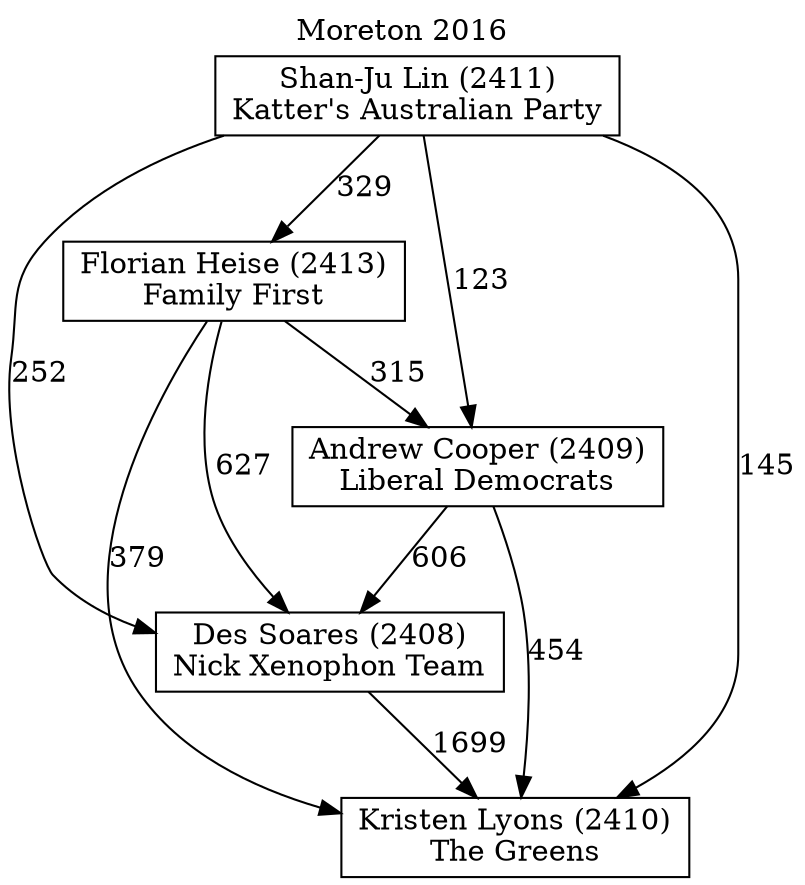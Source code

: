 // House preference flow
digraph "Kristen Lyons (2410)_Moreton_2016" {
	graph [label="Moreton 2016" labelloc=t mclimit=10]
	node [shape=box]
	"Florian Heise (2413)" [label="Florian Heise (2413)
Family First"]
	"Shan-Ju Lin (2411)" [label="Shan-Ju Lin (2411)
Katter's Australian Party"]
	"Andrew Cooper (2409)" [label="Andrew Cooper (2409)
Liberal Democrats"]
	"Kristen Lyons (2410)" [label="Kristen Lyons (2410)
The Greens"]
	"Des Soares (2408)" [label="Des Soares (2408)
Nick Xenophon Team"]
	"Shan-Ju Lin (2411)" -> "Andrew Cooper (2409)" [label=123]
	"Shan-Ju Lin (2411)" -> "Florian Heise (2413)" [label=329]
	"Andrew Cooper (2409)" -> "Kristen Lyons (2410)" [label=454]
	"Florian Heise (2413)" -> "Andrew Cooper (2409)" [label=315]
	"Florian Heise (2413)" -> "Des Soares (2408)" [label=627]
	"Florian Heise (2413)" -> "Kristen Lyons (2410)" [label=379]
	"Shan-Ju Lin (2411)" -> "Des Soares (2408)" [label=252]
	"Andrew Cooper (2409)" -> "Des Soares (2408)" [label=606]
	"Shan-Ju Lin (2411)" -> "Kristen Lyons (2410)" [label=145]
	"Des Soares (2408)" -> "Kristen Lyons (2410)" [label=1699]
}
